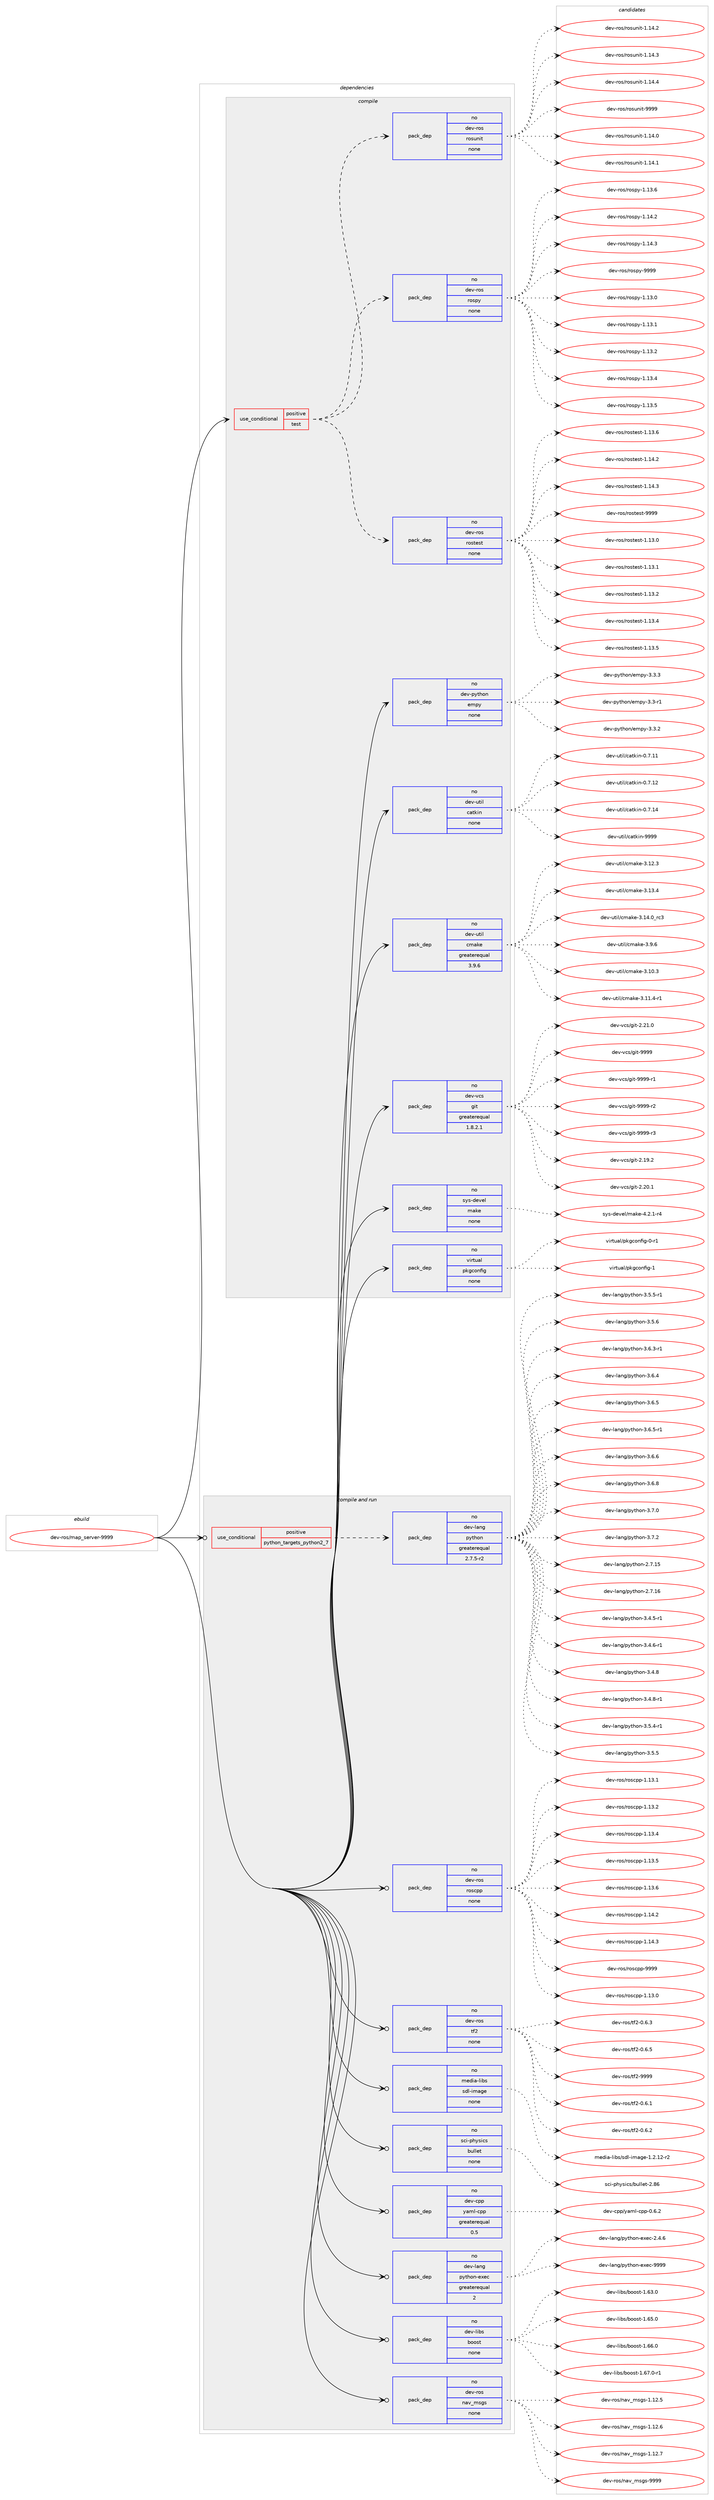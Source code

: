 digraph prolog {

# *************
# Graph options
# *************

newrank=true;
concentrate=true;
compound=true;
graph [rankdir=LR,fontname=Helvetica,fontsize=10,ranksep=1.5];#, ranksep=2.5, nodesep=0.2];
edge  [arrowhead=vee];
node  [fontname=Helvetica,fontsize=10];

# **********
# The ebuild
# **********

subgraph cluster_leftcol {
color=gray;
rank=same;
label=<<i>ebuild</i>>;
id [label="dev-ros/map_server-9999", color=red, width=4, href="../dev-ros/map_server-9999.svg"];
}

# ****************
# The dependencies
# ****************

subgraph cluster_midcol {
color=gray;
label=<<i>dependencies</i>>;
subgraph cluster_compile {
fillcolor="#eeeeee";
style=filled;
label=<<i>compile</i>>;
subgraph cond388938 {
dependency1459189 [label=<<TABLE BORDER="0" CELLBORDER="1" CELLSPACING="0" CELLPADDING="4"><TR><TD ROWSPAN="3" CELLPADDING="10">use_conditional</TD></TR><TR><TD>positive</TD></TR><TR><TD>test</TD></TR></TABLE>>, shape=none, color=red];
subgraph pack1046861 {
dependency1459190 [label=<<TABLE BORDER="0" CELLBORDER="1" CELLSPACING="0" CELLPADDING="4" WIDTH="220"><TR><TD ROWSPAN="6" CELLPADDING="30">pack_dep</TD></TR><TR><TD WIDTH="110">no</TD></TR><TR><TD>dev-ros</TD></TR><TR><TD>rostest</TD></TR><TR><TD>none</TD></TR><TR><TD></TD></TR></TABLE>>, shape=none, color=blue];
}
dependency1459189:e -> dependency1459190:w [weight=20,style="dashed",arrowhead="vee"];
subgraph pack1046862 {
dependency1459191 [label=<<TABLE BORDER="0" CELLBORDER="1" CELLSPACING="0" CELLPADDING="4" WIDTH="220"><TR><TD ROWSPAN="6" CELLPADDING="30">pack_dep</TD></TR><TR><TD WIDTH="110">no</TD></TR><TR><TD>dev-ros</TD></TR><TR><TD>rospy</TD></TR><TR><TD>none</TD></TR><TR><TD></TD></TR></TABLE>>, shape=none, color=blue];
}
dependency1459189:e -> dependency1459191:w [weight=20,style="dashed",arrowhead="vee"];
subgraph pack1046863 {
dependency1459192 [label=<<TABLE BORDER="0" CELLBORDER="1" CELLSPACING="0" CELLPADDING="4" WIDTH="220"><TR><TD ROWSPAN="6" CELLPADDING="30">pack_dep</TD></TR><TR><TD WIDTH="110">no</TD></TR><TR><TD>dev-ros</TD></TR><TR><TD>rosunit</TD></TR><TR><TD>none</TD></TR><TR><TD></TD></TR></TABLE>>, shape=none, color=blue];
}
dependency1459189:e -> dependency1459192:w [weight=20,style="dashed",arrowhead="vee"];
}
id:e -> dependency1459189:w [weight=20,style="solid",arrowhead="vee"];
subgraph pack1046864 {
dependency1459193 [label=<<TABLE BORDER="0" CELLBORDER="1" CELLSPACING="0" CELLPADDING="4" WIDTH="220"><TR><TD ROWSPAN="6" CELLPADDING="30">pack_dep</TD></TR><TR><TD WIDTH="110">no</TD></TR><TR><TD>dev-python</TD></TR><TR><TD>empy</TD></TR><TR><TD>none</TD></TR><TR><TD></TD></TR></TABLE>>, shape=none, color=blue];
}
id:e -> dependency1459193:w [weight=20,style="solid",arrowhead="vee"];
subgraph pack1046865 {
dependency1459194 [label=<<TABLE BORDER="0" CELLBORDER="1" CELLSPACING="0" CELLPADDING="4" WIDTH="220"><TR><TD ROWSPAN="6" CELLPADDING="30">pack_dep</TD></TR><TR><TD WIDTH="110">no</TD></TR><TR><TD>dev-util</TD></TR><TR><TD>catkin</TD></TR><TR><TD>none</TD></TR><TR><TD></TD></TR></TABLE>>, shape=none, color=blue];
}
id:e -> dependency1459194:w [weight=20,style="solid",arrowhead="vee"];
subgraph pack1046866 {
dependency1459195 [label=<<TABLE BORDER="0" CELLBORDER="1" CELLSPACING="0" CELLPADDING="4" WIDTH="220"><TR><TD ROWSPAN="6" CELLPADDING="30">pack_dep</TD></TR><TR><TD WIDTH="110">no</TD></TR><TR><TD>dev-util</TD></TR><TR><TD>cmake</TD></TR><TR><TD>greaterequal</TD></TR><TR><TD>3.9.6</TD></TR></TABLE>>, shape=none, color=blue];
}
id:e -> dependency1459195:w [weight=20,style="solid",arrowhead="vee"];
subgraph pack1046867 {
dependency1459196 [label=<<TABLE BORDER="0" CELLBORDER="1" CELLSPACING="0" CELLPADDING="4" WIDTH="220"><TR><TD ROWSPAN="6" CELLPADDING="30">pack_dep</TD></TR><TR><TD WIDTH="110">no</TD></TR><TR><TD>dev-vcs</TD></TR><TR><TD>git</TD></TR><TR><TD>greaterequal</TD></TR><TR><TD>1.8.2.1</TD></TR></TABLE>>, shape=none, color=blue];
}
id:e -> dependency1459196:w [weight=20,style="solid",arrowhead="vee"];
subgraph pack1046868 {
dependency1459197 [label=<<TABLE BORDER="0" CELLBORDER="1" CELLSPACING="0" CELLPADDING="4" WIDTH="220"><TR><TD ROWSPAN="6" CELLPADDING="30">pack_dep</TD></TR><TR><TD WIDTH="110">no</TD></TR><TR><TD>sys-devel</TD></TR><TR><TD>make</TD></TR><TR><TD>none</TD></TR><TR><TD></TD></TR></TABLE>>, shape=none, color=blue];
}
id:e -> dependency1459197:w [weight=20,style="solid",arrowhead="vee"];
subgraph pack1046869 {
dependency1459198 [label=<<TABLE BORDER="0" CELLBORDER="1" CELLSPACING="0" CELLPADDING="4" WIDTH="220"><TR><TD ROWSPAN="6" CELLPADDING="30">pack_dep</TD></TR><TR><TD WIDTH="110">no</TD></TR><TR><TD>virtual</TD></TR><TR><TD>pkgconfig</TD></TR><TR><TD>none</TD></TR><TR><TD></TD></TR></TABLE>>, shape=none, color=blue];
}
id:e -> dependency1459198:w [weight=20,style="solid",arrowhead="vee"];
}
subgraph cluster_compileandrun {
fillcolor="#eeeeee";
style=filled;
label=<<i>compile and run</i>>;
subgraph cond388939 {
dependency1459199 [label=<<TABLE BORDER="0" CELLBORDER="1" CELLSPACING="0" CELLPADDING="4"><TR><TD ROWSPAN="3" CELLPADDING="10">use_conditional</TD></TR><TR><TD>positive</TD></TR><TR><TD>python_targets_python2_7</TD></TR></TABLE>>, shape=none, color=red];
subgraph pack1046870 {
dependency1459200 [label=<<TABLE BORDER="0" CELLBORDER="1" CELLSPACING="0" CELLPADDING="4" WIDTH="220"><TR><TD ROWSPAN="6" CELLPADDING="30">pack_dep</TD></TR><TR><TD WIDTH="110">no</TD></TR><TR><TD>dev-lang</TD></TR><TR><TD>python</TD></TR><TR><TD>greaterequal</TD></TR><TR><TD>2.7.5-r2</TD></TR></TABLE>>, shape=none, color=blue];
}
dependency1459199:e -> dependency1459200:w [weight=20,style="dashed",arrowhead="vee"];
}
id:e -> dependency1459199:w [weight=20,style="solid",arrowhead="odotvee"];
subgraph pack1046871 {
dependency1459201 [label=<<TABLE BORDER="0" CELLBORDER="1" CELLSPACING="0" CELLPADDING="4" WIDTH="220"><TR><TD ROWSPAN="6" CELLPADDING="30">pack_dep</TD></TR><TR><TD WIDTH="110">no</TD></TR><TR><TD>dev-cpp</TD></TR><TR><TD>yaml-cpp</TD></TR><TR><TD>greaterequal</TD></TR><TR><TD>0.5</TD></TR></TABLE>>, shape=none, color=blue];
}
id:e -> dependency1459201:w [weight=20,style="solid",arrowhead="odotvee"];
subgraph pack1046872 {
dependency1459202 [label=<<TABLE BORDER="0" CELLBORDER="1" CELLSPACING="0" CELLPADDING="4" WIDTH="220"><TR><TD ROWSPAN="6" CELLPADDING="30">pack_dep</TD></TR><TR><TD WIDTH="110">no</TD></TR><TR><TD>dev-lang</TD></TR><TR><TD>python-exec</TD></TR><TR><TD>greaterequal</TD></TR><TR><TD>2</TD></TR></TABLE>>, shape=none, color=blue];
}
id:e -> dependency1459202:w [weight=20,style="solid",arrowhead="odotvee"];
subgraph pack1046873 {
dependency1459203 [label=<<TABLE BORDER="0" CELLBORDER="1" CELLSPACING="0" CELLPADDING="4" WIDTH="220"><TR><TD ROWSPAN="6" CELLPADDING="30">pack_dep</TD></TR><TR><TD WIDTH="110">no</TD></TR><TR><TD>dev-libs</TD></TR><TR><TD>boost</TD></TR><TR><TD>none</TD></TR><TR><TD></TD></TR></TABLE>>, shape=none, color=blue];
}
id:e -> dependency1459203:w [weight=20,style="solid",arrowhead="odotvee"];
subgraph pack1046874 {
dependency1459204 [label=<<TABLE BORDER="0" CELLBORDER="1" CELLSPACING="0" CELLPADDING="4" WIDTH="220"><TR><TD ROWSPAN="6" CELLPADDING="30">pack_dep</TD></TR><TR><TD WIDTH="110">no</TD></TR><TR><TD>dev-ros</TD></TR><TR><TD>nav_msgs</TD></TR><TR><TD>none</TD></TR><TR><TD></TD></TR></TABLE>>, shape=none, color=blue];
}
id:e -> dependency1459204:w [weight=20,style="solid",arrowhead="odotvee"];
subgraph pack1046875 {
dependency1459205 [label=<<TABLE BORDER="0" CELLBORDER="1" CELLSPACING="0" CELLPADDING="4" WIDTH="220"><TR><TD ROWSPAN="6" CELLPADDING="30">pack_dep</TD></TR><TR><TD WIDTH="110">no</TD></TR><TR><TD>dev-ros</TD></TR><TR><TD>roscpp</TD></TR><TR><TD>none</TD></TR><TR><TD></TD></TR></TABLE>>, shape=none, color=blue];
}
id:e -> dependency1459205:w [weight=20,style="solid",arrowhead="odotvee"];
subgraph pack1046876 {
dependency1459206 [label=<<TABLE BORDER="0" CELLBORDER="1" CELLSPACING="0" CELLPADDING="4" WIDTH="220"><TR><TD ROWSPAN="6" CELLPADDING="30">pack_dep</TD></TR><TR><TD WIDTH="110">no</TD></TR><TR><TD>dev-ros</TD></TR><TR><TD>tf2</TD></TR><TR><TD>none</TD></TR><TR><TD></TD></TR></TABLE>>, shape=none, color=blue];
}
id:e -> dependency1459206:w [weight=20,style="solid",arrowhead="odotvee"];
subgraph pack1046877 {
dependency1459207 [label=<<TABLE BORDER="0" CELLBORDER="1" CELLSPACING="0" CELLPADDING="4" WIDTH="220"><TR><TD ROWSPAN="6" CELLPADDING="30">pack_dep</TD></TR><TR><TD WIDTH="110">no</TD></TR><TR><TD>media-libs</TD></TR><TR><TD>sdl-image</TD></TR><TR><TD>none</TD></TR><TR><TD></TD></TR></TABLE>>, shape=none, color=blue];
}
id:e -> dependency1459207:w [weight=20,style="solid",arrowhead="odotvee"];
subgraph pack1046878 {
dependency1459208 [label=<<TABLE BORDER="0" CELLBORDER="1" CELLSPACING="0" CELLPADDING="4" WIDTH="220"><TR><TD ROWSPAN="6" CELLPADDING="30">pack_dep</TD></TR><TR><TD WIDTH="110">no</TD></TR><TR><TD>sci-physics</TD></TR><TR><TD>bullet</TD></TR><TR><TD>none</TD></TR><TR><TD></TD></TR></TABLE>>, shape=none, color=blue];
}
id:e -> dependency1459208:w [weight=20,style="solid",arrowhead="odotvee"];
}
subgraph cluster_run {
fillcolor="#eeeeee";
style=filled;
label=<<i>run</i>>;
}
}

# **************
# The candidates
# **************

subgraph cluster_choices {
rank=same;
color=gray;
label=<<i>candidates</i>>;

subgraph choice1046861 {
color=black;
nodesep=1;
choice100101118451141111154711411111511610111511645494649514648 [label="dev-ros/rostest-1.13.0", color=red, width=4,href="../dev-ros/rostest-1.13.0.svg"];
choice100101118451141111154711411111511610111511645494649514649 [label="dev-ros/rostest-1.13.1", color=red, width=4,href="../dev-ros/rostest-1.13.1.svg"];
choice100101118451141111154711411111511610111511645494649514650 [label="dev-ros/rostest-1.13.2", color=red, width=4,href="../dev-ros/rostest-1.13.2.svg"];
choice100101118451141111154711411111511610111511645494649514652 [label="dev-ros/rostest-1.13.4", color=red, width=4,href="../dev-ros/rostest-1.13.4.svg"];
choice100101118451141111154711411111511610111511645494649514653 [label="dev-ros/rostest-1.13.5", color=red, width=4,href="../dev-ros/rostest-1.13.5.svg"];
choice100101118451141111154711411111511610111511645494649514654 [label="dev-ros/rostest-1.13.6", color=red, width=4,href="../dev-ros/rostest-1.13.6.svg"];
choice100101118451141111154711411111511610111511645494649524650 [label="dev-ros/rostest-1.14.2", color=red, width=4,href="../dev-ros/rostest-1.14.2.svg"];
choice100101118451141111154711411111511610111511645494649524651 [label="dev-ros/rostest-1.14.3", color=red, width=4,href="../dev-ros/rostest-1.14.3.svg"];
choice10010111845114111115471141111151161011151164557575757 [label="dev-ros/rostest-9999", color=red, width=4,href="../dev-ros/rostest-9999.svg"];
dependency1459190:e -> choice100101118451141111154711411111511610111511645494649514648:w [style=dotted,weight="100"];
dependency1459190:e -> choice100101118451141111154711411111511610111511645494649514649:w [style=dotted,weight="100"];
dependency1459190:e -> choice100101118451141111154711411111511610111511645494649514650:w [style=dotted,weight="100"];
dependency1459190:e -> choice100101118451141111154711411111511610111511645494649514652:w [style=dotted,weight="100"];
dependency1459190:e -> choice100101118451141111154711411111511610111511645494649514653:w [style=dotted,weight="100"];
dependency1459190:e -> choice100101118451141111154711411111511610111511645494649514654:w [style=dotted,weight="100"];
dependency1459190:e -> choice100101118451141111154711411111511610111511645494649524650:w [style=dotted,weight="100"];
dependency1459190:e -> choice100101118451141111154711411111511610111511645494649524651:w [style=dotted,weight="100"];
dependency1459190:e -> choice10010111845114111115471141111151161011151164557575757:w [style=dotted,weight="100"];
}
subgraph choice1046862 {
color=black;
nodesep=1;
choice100101118451141111154711411111511212145494649514648 [label="dev-ros/rospy-1.13.0", color=red, width=4,href="../dev-ros/rospy-1.13.0.svg"];
choice100101118451141111154711411111511212145494649514649 [label="dev-ros/rospy-1.13.1", color=red, width=4,href="../dev-ros/rospy-1.13.1.svg"];
choice100101118451141111154711411111511212145494649514650 [label="dev-ros/rospy-1.13.2", color=red, width=4,href="../dev-ros/rospy-1.13.2.svg"];
choice100101118451141111154711411111511212145494649514652 [label="dev-ros/rospy-1.13.4", color=red, width=4,href="../dev-ros/rospy-1.13.4.svg"];
choice100101118451141111154711411111511212145494649514653 [label="dev-ros/rospy-1.13.5", color=red, width=4,href="../dev-ros/rospy-1.13.5.svg"];
choice100101118451141111154711411111511212145494649514654 [label="dev-ros/rospy-1.13.6", color=red, width=4,href="../dev-ros/rospy-1.13.6.svg"];
choice100101118451141111154711411111511212145494649524650 [label="dev-ros/rospy-1.14.2", color=red, width=4,href="../dev-ros/rospy-1.14.2.svg"];
choice100101118451141111154711411111511212145494649524651 [label="dev-ros/rospy-1.14.3", color=red, width=4,href="../dev-ros/rospy-1.14.3.svg"];
choice10010111845114111115471141111151121214557575757 [label="dev-ros/rospy-9999", color=red, width=4,href="../dev-ros/rospy-9999.svg"];
dependency1459191:e -> choice100101118451141111154711411111511212145494649514648:w [style=dotted,weight="100"];
dependency1459191:e -> choice100101118451141111154711411111511212145494649514649:w [style=dotted,weight="100"];
dependency1459191:e -> choice100101118451141111154711411111511212145494649514650:w [style=dotted,weight="100"];
dependency1459191:e -> choice100101118451141111154711411111511212145494649514652:w [style=dotted,weight="100"];
dependency1459191:e -> choice100101118451141111154711411111511212145494649514653:w [style=dotted,weight="100"];
dependency1459191:e -> choice100101118451141111154711411111511212145494649514654:w [style=dotted,weight="100"];
dependency1459191:e -> choice100101118451141111154711411111511212145494649524650:w [style=dotted,weight="100"];
dependency1459191:e -> choice100101118451141111154711411111511212145494649524651:w [style=dotted,weight="100"];
dependency1459191:e -> choice10010111845114111115471141111151121214557575757:w [style=dotted,weight="100"];
}
subgraph choice1046863 {
color=black;
nodesep=1;
choice100101118451141111154711411111511711010511645494649524648 [label="dev-ros/rosunit-1.14.0", color=red, width=4,href="../dev-ros/rosunit-1.14.0.svg"];
choice100101118451141111154711411111511711010511645494649524649 [label="dev-ros/rosunit-1.14.1", color=red, width=4,href="../dev-ros/rosunit-1.14.1.svg"];
choice100101118451141111154711411111511711010511645494649524650 [label="dev-ros/rosunit-1.14.2", color=red, width=4,href="../dev-ros/rosunit-1.14.2.svg"];
choice100101118451141111154711411111511711010511645494649524651 [label="dev-ros/rosunit-1.14.3", color=red, width=4,href="../dev-ros/rosunit-1.14.3.svg"];
choice100101118451141111154711411111511711010511645494649524652 [label="dev-ros/rosunit-1.14.4", color=red, width=4,href="../dev-ros/rosunit-1.14.4.svg"];
choice10010111845114111115471141111151171101051164557575757 [label="dev-ros/rosunit-9999", color=red, width=4,href="../dev-ros/rosunit-9999.svg"];
dependency1459192:e -> choice100101118451141111154711411111511711010511645494649524648:w [style=dotted,weight="100"];
dependency1459192:e -> choice100101118451141111154711411111511711010511645494649524649:w [style=dotted,weight="100"];
dependency1459192:e -> choice100101118451141111154711411111511711010511645494649524650:w [style=dotted,weight="100"];
dependency1459192:e -> choice100101118451141111154711411111511711010511645494649524651:w [style=dotted,weight="100"];
dependency1459192:e -> choice100101118451141111154711411111511711010511645494649524652:w [style=dotted,weight="100"];
dependency1459192:e -> choice10010111845114111115471141111151171101051164557575757:w [style=dotted,weight="100"];
}
subgraph choice1046864 {
color=black;
nodesep=1;
choice1001011184511212111610411111047101109112121455146514511449 [label="dev-python/empy-3.3-r1", color=red, width=4,href="../dev-python/empy-3.3-r1.svg"];
choice1001011184511212111610411111047101109112121455146514650 [label="dev-python/empy-3.3.2", color=red, width=4,href="../dev-python/empy-3.3.2.svg"];
choice1001011184511212111610411111047101109112121455146514651 [label="dev-python/empy-3.3.3", color=red, width=4,href="../dev-python/empy-3.3.3.svg"];
dependency1459193:e -> choice1001011184511212111610411111047101109112121455146514511449:w [style=dotted,weight="100"];
dependency1459193:e -> choice1001011184511212111610411111047101109112121455146514650:w [style=dotted,weight="100"];
dependency1459193:e -> choice1001011184511212111610411111047101109112121455146514651:w [style=dotted,weight="100"];
}
subgraph choice1046865 {
color=black;
nodesep=1;
choice1001011184511711610510847999711610710511045484655464949 [label="dev-util/catkin-0.7.11", color=red, width=4,href="../dev-util/catkin-0.7.11.svg"];
choice1001011184511711610510847999711610710511045484655464950 [label="dev-util/catkin-0.7.12", color=red, width=4,href="../dev-util/catkin-0.7.12.svg"];
choice1001011184511711610510847999711610710511045484655464952 [label="dev-util/catkin-0.7.14", color=red, width=4,href="../dev-util/catkin-0.7.14.svg"];
choice100101118451171161051084799971161071051104557575757 [label="dev-util/catkin-9999", color=red, width=4,href="../dev-util/catkin-9999.svg"];
dependency1459194:e -> choice1001011184511711610510847999711610710511045484655464949:w [style=dotted,weight="100"];
dependency1459194:e -> choice1001011184511711610510847999711610710511045484655464950:w [style=dotted,weight="100"];
dependency1459194:e -> choice1001011184511711610510847999711610710511045484655464952:w [style=dotted,weight="100"];
dependency1459194:e -> choice100101118451171161051084799971161071051104557575757:w [style=dotted,weight="100"];
}
subgraph choice1046866 {
color=black;
nodesep=1;
choice1001011184511711610510847991099710710145514649484651 [label="dev-util/cmake-3.10.3", color=red, width=4,href="../dev-util/cmake-3.10.3.svg"];
choice10010111845117116105108479910997107101455146494946524511449 [label="dev-util/cmake-3.11.4-r1", color=red, width=4,href="../dev-util/cmake-3.11.4-r1.svg"];
choice1001011184511711610510847991099710710145514649504651 [label="dev-util/cmake-3.12.3", color=red, width=4,href="../dev-util/cmake-3.12.3.svg"];
choice1001011184511711610510847991099710710145514649514652 [label="dev-util/cmake-3.13.4", color=red, width=4,href="../dev-util/cmake-3.13.4.svg"];
choice1001011184511711610510847991099710710145514649524648951149951 [label="dev-util/cmake-3.14.0_rc3", color=red, width=4,href="../dev-util/cmake-3.14.0_rc3.svg"];
choice10010111845117116105108479910997107101455146574654 [label="dev-util/cmake-3.9.6", color=red, width=4,href="../dev-util/cmake-3.9.6.svg"];
dependency1459195:e -> choice1001011184511711610510847991099710710145514649484651:w [style=dotted,weight="100"];
dependency1459195:e -> choice10010111845117116105108479910997107101455146494946524511449:w [style=dotted,weight="100"];
dependency1459195:e -> choice1001011184511711610510847991099710710145514649504651:w [style=dotted,weight="100"];
dependency1459195:e -> choice1001011184511711610510847991099710710145514649514652:w [style=dotted,weight="100"];
dependency1459195:e -> choice1001011184511711610510847991099710710145514649524648951149951:w [style=dotted,weight="100"];
dependency1459195:e -> choice10010111845117116105108479910997107101455146574654:w [style=dotted,weight="100"];
}
subgraph choice1046867 {
color=black;
nodesep=1;
choice10010111845118991154710310511645504649574650 [label="dev-vcs/git-2.19.2", color=red, width=4,href="../dev-vcs/git-2.19.2.svg"];
choice10010111845118991154710310511645504650484649 [label="dev-vcs/git-2.20.1", color=red, width=4,href="../dev-vcs/git-2.20.1.svg"];
choice10010111845118991154710310511645504650494648 [label="dev-vcs/git-2.21.0", color=red, width=4,href="../dev-vcs/git-2.21.0.svg"];
choice1001011184511899115471031051164557575757 [label="dev-vcs/git-9999", color=red, width=4,href="../dev-vcs/git-9999.svg"];
choice10010111845118991154710310511645575757574511449 [label="dev-vcs/git-9999-r1", color=red, width=4,href="../dev-vcs/git-9999-r1.svg"];
choice10010111845118991154710310511645575757574511450 [label="dev-vcs/git-9999-r2", color=red, width=4,href="../dev-vcs/git-9999-r2.svg"];
choice10010111845118991154710310511645575757574511451 [label="dev-vcs/git-9999-r3", color=red, width=4,href="../dev-vcs/git-9999-r3.svg"];
dependency1459196:e -> choice10010111845118991154710310511645504649574650:w [style=dotted,weight="100"];
dependency1459196:e -> choice10010111845118991154710310511645504650484649:w [style=dotted,weight="100"];
dependency1459196:e -> choice10010111845118991154710310511645504650494648:w [style=dotted,weight="100"];
dependency1459196:e -> choice1001011184511899115471031051164557575757:w [style=dotted,weight="100"];
dependency1459196:e -> choice10010111845118991154710310511645575757574511449:w [style=dotted,weight="100"];
dependency1459196:e -> choice10010111845118991154710310511645575757574511450:w [style=dotted,weight="100"];
dependency1459196:e -> choice10010111845118991154710310511645575757574511451:w [style=dotted,weight="100"];
}
subgraph choice1046868 {
color=black;
nodesep=1;
choice1151211154510010111810110847109971071014552465046494511452 [label="sys-devel/make-4.2.1-r4", color=red, width=4,href="../sys-devel/make-4.2.1-r4.svg"];
dependency1459197:e -> choice1151211154510010111810110847109971071014552465046494511452:w [style=dotted,weight="100"];
}
subgraph choice1046869 {
color=black;
nodesep=1;
choice11810511411611797108471121071039911111010210510345484511449 [label="virtual/pkgconfig-0-r1", color=red, width=4,href="../virtual/pkgconfig-0-r1.svg"];
choice1181051141161179710847112107103991111101021051034549 [label="virtual/pkgconfig-1", color=red, width=4,href="../virtual/pkgconfig-1.svg"];
dependency1459198:e -> choice11810511411611797108471121071039911111010210510345484511449:w [style=dotted,weight="100"];
dependency1459198:e -> choice1181051141161179710847112107103991111101021051034549:w [style=dotted,weight="100"];
}
subgraph choice1046870 {
color=black;
nodesep=1;
choice10010111845108971101034711212111610411111045504655464953 [label="dev-lang/python-2.7.15", color=red, width=4,href="../dev-lang/python-2.7.15.svg"];
choice10010111845108971101034711212111610411111045504655464954 [label="dev-lang/python-2.7.16", color=red, width=4,href="../dev-lang/python-2.7.16.svg"];
choice1001011184510897110103471121211161041111104551465246534511449 [label="dev-lang/python-3.4.5-r1", color=red, width=4,href="../dev-lang/python-3.4.5-r1.svg"];
choice1001011184510897110103471121211161041111104551465246544511449 [label="dev-lang/python-3.4.6-r1", color=red, width=4,href="../dev-lang/python-3.4.6-r1.svg"];
choice100101118451089711010347112121116104111110455146524656 [label="dev-lang/python-3.4.8", color=red, width=4,href="../dev-lang/python-3.4.8.svg"];
choice1001011184510897110103471121211161041111104551465246564511449 [label="dev-lang/python-3.4.8-r1", color=red, width=4,href="../dev-lang/python-3.4.8-r1.svg"];
choice1001011184510897110103471121211161041111104551465346524511449 [label="dev-lang/python-3.5.4-r1", color=red, width=4,href="../dev-lang/python-3.5.4-r1.svg"];
choice100101118451089711010347112121116104111110455146534653 [label="dev-lang/python-3.5.5", color=red, width=4,href="../dev-lang/python-3.5.5.svg"];
choice1001011184510897110103471121211161041111104551465346534511449 [label="dev-lang/python-3.5.5-r1", color=red, width=4,href="../dev-lang/python-3.5.5-r1.svg"];
choice100101118451089711010347112121116104111110455146534654 [label="dev-lang/python-3.5.6", color=red, width=4,href="../dev-lang/python-3.5.6.svg"];
choice1001011184510897110103471121211161041111104551465446514511449 [label="dev-lang/python-3.6.3-r1", color=red, width=4,href="../dev-lang/python-3.6.3-r1.svg"];
choice100101118451089711010347112121116104111110455146544652 [label="dev-lang/python-3.6.4", color=red, width=4,href="../dev-lang/python-3.6.4.svg"];
choice100101118451089711010347112121116104111110455146544653 [label="dev-lang/python-3.6.5", color=red, width=4,href="../dev-lang/python-3.6.5.svg"];
choice1001011184510897110103471121211161041111104551465446534511449 [label="dev-lang/python-3.6.5-r1", color=red, width=4,href="../dev-lang/python-3.6.5-r1.svg"];
choice100101118451089711010347112121116104111110455146544654 [label="dev-lang/python-3.6.6", color=red, width=4,href="../dev-lang/python-3.6.6.svg"];
choice100101118451089711010347112121116104111110455146544656 [label="dev-lang/python-3.6.8", color=red, width=4,href="../dev-lang/python-3.6.8.svg"];
choice100101118451089711010347112121116104111110455146554648 [label="dev-lang/python-3.7.0", color=red, width=4,href="../dev-lang/python-3.7.0.svg"];
choice100101118451089711010347112121116104111110455146554650 [label="dev-lang/python-3.7.2", color=red, width=4,href="../dev-lang/python-3.7.2.svg"];
dependency1459200:e -> choice10010111845108971101034711212111610411111045504655464953:w [style=dotted,weight="100"];
dependency1459200:e -> choice10010111845108971101034711212111610411111045504655464954:w [style=dotted,weight="100"];
dependency1459200:e -> choice1001011184510897110103471121211161041111104551465246534511449:w [style=dotted,weight="100"];
dependency1459200:e -> choice1001011184510897110103471121211161041111104551465246544511449:w [style=dotted,weight="100"];
dependency1459200:e -> choice100101118451089711010347112121116104111110455146524656:w [style=dotted,weight="100"];
dependency1459200:e -> choice1001011184510897110103471121211161041111104551465246564511449:w [style=dotted,weight="100"];
dependency1459200:e -> choice1001011184510897110103471121211161041111104551465346524511449:w [style=dotted,weight="100"];
dependency1459200:e -> choice100101118451089711010347112121116104111110455146534653:w [style=dotted,weight="100"];
dependency1459200:e -> choice1001011184510897110103471121211161041111104551465346534511449:w [style=dotted,weight="100"];
dependency1459200:e -> choice100101118451089711010347112121116104111110455146534654:w [style=dotted,weight="100"];
dependency1459200:e -> choice1001011184510897110103471121211161041111104551465446514511449:w [style=dotted,weight="100"];
dependency1459200:e -> choice100101118451089711010347112121116104111110455146544652:w [style=dotted,weight="100"];
dependency1459200:e -> choice100101118451089711010347112121116104111110455146544653:w [style=dotted,weight="100"];
dependency1459200:e -> choice1001011184510897110103471121211161041111104551465446534511449:w [style=dotted,weight="100"];
dependency1459200:e -> choice100101118451089711010347112121116104111110455146544654:w [style=dotted,weight="100"];
dependency1459200:e -> choice100101118451089711010347112121116104111110455146544656:w [style=dotted,weight="100"];
dependency1459200:e -> choice100101118451089711010347112121116104111110455146554648:w [style=dotted,weight="100"];
dependency1459200:e -> choice100101118451089711010347112121116104111110455146554650:w [style=dotted,weight="100"];
}
subgraph choice1046871 {
color=black;
nodesep=1;
choice100101118459911211247121971091084599112112454846544650 [label="dev-cpp/yaml-cpp-0.6.2", color=red, width=4,href="../dev-cpp/yaml-cpp-0.6.2.svg"];
dependency1459201:e -> choice100101118459911211247121971091084599112112454846544650:w [style=dotted,weight="100"];
}
subgraph choice1046872 {
color=black;
nodesep=1;
choice1001011184510897110103471121211161041111104510112010199455046524654 [label="dev-lang/python-exec-2.4.6", color=red, width=4,href="../dev-lang/python-exec-2.4.6.svg"];
choice10010111845108971101034711212111610411111045101120101994557575757 [label="dev-lang/python-exec-9999", color=red, width=4,href="../dev-lang/python-exec-9999.svg"];
dependency1459202:e -> choice1001011184510897110103471121211161041111104510112010199455046524654:w [style=dotted,weight="100"];
dependency1459202:e -> choice10010111845108971101034711212111610411111045101120101994557575757:w [style=dotted,weight="100"];
}
subgraph choice1046873 {
color=black;
nodesep=1;
choice1001011184510810598115479811111111511645494654514648 [label="dev-libs/boost-1.63.0", color=red, width=4,href="../dev-libs/boost-1.63.0.svg"];
choice1001011184510810598115479811111111511645494654534648 [label="dev-libs/boost-1.65.0", color=red, width=4,href="../dev-libs/boost-1.65.0.svg"];
choice1001011184510810598115479811111111511645494654544648 [label="dev-libs/boost-1.66.0", color=red, width=4,href="../dev-libs/boost-1.66.0.svg"];
choice10010111845108105981154798111111115116454946545546484511449 [label="dev-libs/boost-1.67.0-r1", color=red, width=4,href="../dev-libs/boost-1.67.0-r1.svg"];
dependency1459203:e -> choice1001011184510810598115479811111111511645494654514648:w [style=dotted,weight="100"];
dependency1459203:e -> choice1001011184510810598115479811111111511645494654534648:w [style=dotted,weight="100"];
dependency1459203:e -> choice1001011184510810598115479811111111511645494654544648:w [style=dotted,weight="100"];
dependency1459203:e -> choice10010111845108105981154798111111115116454946545546484511449:w [style=dotted,weight="100"];
}
subgraph choice1046874 {
color=black;
nodesep=1;
choice1001011184511411111547110971189510911510311545494649504653 [label="dev-ros/nav_msgs-1.12.5", color=red, width=4,href="../dev-ros/nav_msgs-1.12.5.svg"];
choice1001011184511411111547110971189510911510311545494649504654 [label="dev-ros/nav_msgs-1.12.6", color=red, width=4,href="../dev-ros/nav_msgs-1.12.6.svg"];
choice1001011184511411111547110971189510911510311545494649504655 [label="dev-ros/nav_msgs-1.12.7", color=red, width=4,href="../dev-ros/nav_msgs-1.12.7.svg"];
choice100101118451141111154711097118951091151031154557575757 [label="dev-ros/nav_msgs-9999", color=red, width=4,href="../dev-ros/nav_msgs-9999.svg"];
dependency1459204:e -> choice1001011184511411111547110971189510911510311545494649504653:w [style=dotted,weight="100"];
dependency1459204:e -> choice1001011184511411111547110971189510911510311545494649504654:w [style=dotted,weight="100"];
dependency1459204:e -> choice1001011184511411111547110971189510911510311545494649504655:w [style=dotted,weight="100"];
dependency1459204:e -> choice100101118451141111154711097118951091151031154557575757:w [style=dotted,weight="100"];
}
subgraph choice1046875 {
color=black;
nodesep=1;
choice10010111845114111115471141111159911211245494649514648 [label="dev-ros/roscpp-1.13.0", color=red, width=4,href="../dev-ros/roscpp-1.13.0.svg"];
choice10010111845114111115471141111159911211245494649514649 [label="dev-ros/roscpp-1.13.1", color=red, width=4,href="../dev-ros/roscpp-1.13.1.svg"];
choice10010111845114111115471141111159911211245494649514650 [label="dev-ros/roscpp-1.13.2", color=red, width=4,href="../dev-ros/roscpp-1.13.2.svg"];
choice10010111845114111115471141111159911211245494649514652 [label="dev-ros/roscpp-1.13.4", color=red, width=4,href="../dev-ros/roscpp-1.13.4.svg"];
choice10010111845114111115471141111159911211245494649514653 [label="dev-ros/roscpp-1.13.5", color=red, width=4,href="../dev-ros/roscpp-1.13.5.svg"];
choice10010111845114111115471141111159911211245494649514654 [label="dev-ros/roscpp-1.13.6", color=red, width=4,href="../dev-ros/roscpp-1.13.6.svg"];
choice10010111845114111115471141111159911211245494649524650 [label="dev-ros/roscpp-1.14.2", color=red, width=4,href="../dev-ros/roscpp-1.14.2.svg"];
choice10010111845114111115471141111159911211245494649524651 [label="dev-ros/roscpp-1.14.3", color=red, width=4,href="../dev-ros/roscpp-1.14.3.svg"];
choice1001011184511411111547114111115991121124557575757 [label="dev-ros/roscpp-9999", color=red, width=4,href="../dev-ros/roscpp-9999.svg"];
dependency1459205:e -> choice10010111845114111115471141111159911211245494649514648:w [style=dotted,weight="100"];
dependency1459205:e -> choice10010111845114111115471141111159911211245494649514649:w [style=dotted,weight="100"];
dependency1459205:e -> choice10010111845114111115471141111159911211245494649514650:w [style=dotted,weight="100"];
dependency1459205:e -> choice10010111845114111115471141111159911211245494649514652:w [style=dotted,weight="100"];
dependency1459205:e -> choice10010111845114111115471141111159911211245494649514653:w [style=dotted,weight="100"];
dependency1459205:e -> choice10010111845114111115471141111159911211245494649514654:w [style=dotted,weight="100"];
dependency1459205:e -> choice10010111845114111115471141111159911211245494649524650:w [style=dotted,weight="100"];
dependency1459205:e -> choice10010111845114111115471141111159911211245494649524651:w [style=dotted,weight="100"];
dependency1459205:e -> choice1001011184511411111547114111115991121124557575757:w [style=dotted,weight="100"];
}
subgraph choice1046876 {
color=black;
nodesep=1;
choice100101118451141111154711610250454846544649 [label="dev-ros/tf2-0.6.1", color=red, width=4,href="../dev-ros/tf2-0.6.1.svg"];
choice100101118451141111154711610250454846544650 [label="dev-ros/tf2-0.6.2", color=red, width=4,href="../dev-ros/tf2-0.6.2.svg"];
choice100101118451141111154711610250454846544651 [label="dev-ros/tf2-0.6.3", color=red, width=4,href="../dev-ros/tf2-0.6.3.svg"];
choice100101118451141111154711610250454846544653 [label="dev-ros/tf2-0.6.5", color=red, width=4,href="../dev-ros/tf2-0.6.5.svg"];
choice1001011184511411111547116102504557575757 [label="dev-ros/tf2-9999", color=red, width=4,href="../dev-ros/tf2-9999.svg"];
dependency1459206:e -> choice100101118451141111154711610250454846544649:w [style=dotted,weight="100"];
dependency1459206:e -> choice100101118451141111154711610250454846544650:w [style=dotted,weight="100"];
dependency1459206:e -> choice100101118451141111154711610250454846544651:w [style=dotted,weight="100"];
dependency1459206:e -> choice100101118451141111154711610250454846544653:w [style=dotted,weight="100"];
dependency1459206:e -> choice1001011184511411111547116102504557575757:w [style=dotted,weight="100"];
}
subgraph choice1046877 {
color=black;
nodesep=1;
choice109101100105974510810598115471151001084510510997103101454946504649504511450 [label="media-libs/sdl-image-1.2.12-r2", color=red, width=4,href="../media-libs/sdl-image-1.2.12-r2.svg"];
dependency1459207:e -> choice109101100105974510810598115471151001084510510997103101454946504649504511450:w [style=dotted,weight="100"];
}
subgraph choice1046878 {
color=black;
nodesep=1;
choice11599105451121041211151059911547981171081081011164550465654 [label="sci-physics/bullet-2.86", color=red, width=4,href="../sci-physics/bullet-2.86.svg"];
dependency1459208:e -> choice11599105451121041211151059911547981171081081011164550465654:w [style=dotted,weight="100"];
}
}

}
